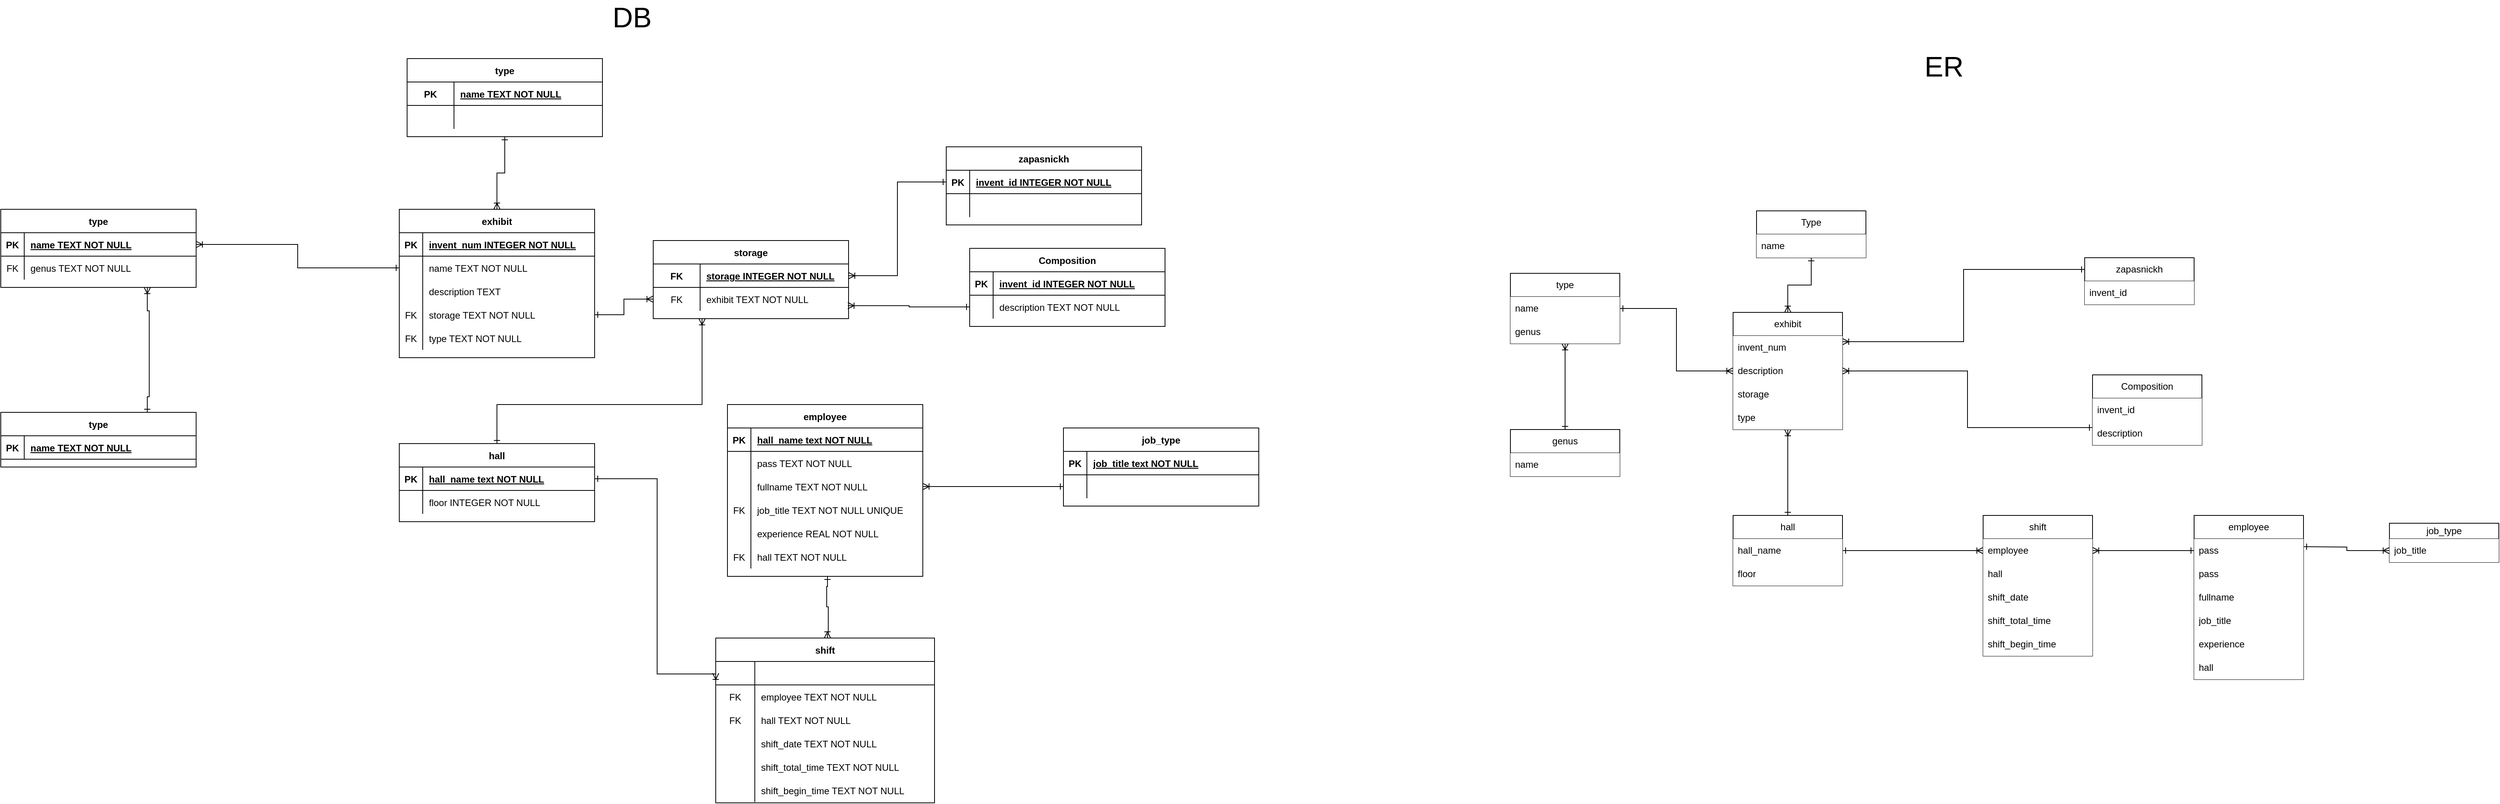 <mxfile version="23.1.5" type="github">
  <diagram id="R2lEEEUBdFMjLlhIrx00" name="Page-1">
    <mxGraphModel dx="2673" dy="1553" grid="0" gridSize="100" guides="1" tooltips="1" connect="1" arrows="1" fold="1" page="1" pageScale="1" pageWidth="1920" pageHeight="1200" math="0" shadow="0" extFonts="Permanent Marker^https://fonts.googleapis.com/css?family=Permanent+Marker">
      <root>
        <mxCell id="0" />
        <mxCell id="1" parent="0" />
        <mxCell id="C-vyLk0tnHw3VtMMgP7b-2" value="Composition" style="shape=table;startSize=30;container=1;collapsible=1;childLayout=tableLayout;fixedRows=1;rowLines=0;fontStyle=1;align=center;resizeLast=1;" parent="1" vertex="1">
          <mxGeometry x="1422" y="386" width="250" height="100" as="geometry" />
        </mxCell>
        <mxCell id="C-vyLk0tnHw3VtMMgP7b-3" value="" style="shape=partialRectangle;collapsible=0;dropTarget=0;pointerEvents=0;fillColor=none;points=[[0,0.5],[1,0.5]];portConstraint=eastwest;top=0;left=0;right=0;bottom=1;" parent="C-vyLk0tnHw3VtMMgP7b-2" vertex="1">
          <mxGeometry y="30" width="250" height="30" as="geometry" />
        </mxCell>
        <mxCell id="C-vyLk0tnHw3VtMMgP7b-4" value="PK" style="shape=partialRectangle;overflow=hidden;connectable=0;fillColor=none;top=0;left=0;bottom=0;right=0;fontStyle=1;" parent="C-vyLk0tnHw3VtMMgP7b-3" vertex="1">
          <mxGeometry width="30" height="30" as="geometry">
            <mxRectangle width="30" height="30" as="alternateBounds" />
          </mxGeometry>
        </mxCell>
        <mxCell id="C-vyLk0tnHw3VtMMgP7b-5" value="invent_id INTEGER NOT NULL " style="shape=partialRectangle;overflow=hidden;connectable=0;fillColor=none;top=0;left=0;bottom=0;right=0;align=left;spacingLeft=6;fontStyle=5;" parent="C-vyLk0tnHw3VtMMgP7b-3" vertex="1">
          <mxGeometry x="30" width="220" height="30" as="geometry">
            <mxRectangle width="220" height="30" as="alternateBounds" />
          </mxGeometry>
        </mxCell>
        <mxCell id="C-vyLk0tnHw3VtMMgP7b-6" value="" style="shape=partialRectangle;collapsible=0;dropTarget=0;pointerEvents=0;fillColor=none;points=[[0,0.5],[1,0.5]];portConstraint=eastwest;top=0;left=0;right=0;bottom=0;" parent="C-vyLk0tnHw3VtMMgP7b-2" vertex="1">
          <mxGeometry y="60" width="250" height="30" as="geometry" />
        </mxCell>
        <mxCell id="C-vyLk0tnHw3VtMMgP7b-7" value="" style="shape=partialRectangle;overflow=hidden;connectable=0;fillColor=none;top=0;left=0;bottom=0;right=0;" parent="C-vyLk0tnHw3VtMMgP7b-6" vertex="1">
          <mxGeometry width="30" height="30" as="geometry">
            <mxRectangle width="30" height="30" as="alternateBounds" />
          </mxGeometry>
        </mxCell>
        <mxCell id="C-vyLk0tnHw3VtMMgP7b-8" value="description TEXT NOT NULL" style="shape=partialRectangle;overflow=hidden;connectable=0;fillColor=none;top=0;left=0;bottom=0;right=0;align=left;spacingLeft=6;" parent="C-vyLk0tnHw3VtMMgP7b-6" vertex="1">
          <mxGeometry x="30" width="220" height="30" as="geometry">
            <mxRectangle width="220" height="30" as="alternateBounds" />
          </mxGeometry>
        </mxCell>
        <mxCell id="C-vyLk0tnHw3VtMMgP7b-13" value="hall" style="shape=table;startSize=30;container=1;collapsible=1;childLayout=tableLayout;fixedRows=1;rowLines=0;fontStyle=1;align=center;resizeLast=1;" parent="1" vertex="1">
          <mxGeometry x="692" y="636" width="250" height="100" as="geometry" />
        </mxCell>
        <mxCell id="C-vyLk0tnHw3VtMMgP7b-14" value="" style="shape=partialRectangle;collapsible=0;dropTarget=0;pointerEvents=0;fillColor=none;points=[[0,0.5],[1,0.5]];portConstraint=eastwest;top=0;left=0;right=0;bottom=1;" parent="C-vyLk0tnHw3VtMMgP7b-13" vertex="1">
          <mxGeometry y="30" width="250" height="30" as="geometry" />
        </mxCell>
        <mxCell id="C-vyLk0tnHw3VtMMgP7b-15" value="PK" style="shape=partialRectangle;overflow=hidden;connectable=0;fillColor=none;top=0;left=0;bottom=0;right=0;fontStyle=1;" parent="C-vyLk0tnHw3VtMMgP7b-14" vertex="1">
          <mxGeometry width="30" height="30" as="geometry">
            <mxRectangle width="30" height="30" as="alternateBounds" />
          </mxGeometry>
        </mxCell>
        <mxCell id="C-vyLk0tnHw3VtMMgP7b-16" value="hall_name text NOT NULL " style="shape=partialRectangle;overflow=hidden;connectable=0;fillColor=none;top=0;left=0;bottom=0;right=0;align=left;spacingLeft=6;fontStyle=5;" parent="C-vyLk0tnHw3VtMMgP7b-14" vertex="1">
          <mxGeometry x="30" width="220" height="30" as="geometry">
            <mxRectangle width="220" height="30" as="alternateBounds" />
          </mxGeometry>
        </mxCell>
        <mxCell id="C-vyLk0tnHw3VtMMgP7b-17" value="" style="shape=partialRectangle;collapsible=0;dropTarget=0;pointerEvents=0;fillColor=none;points=[[0,0.5],[1,0.5]];portConstraint=eastwest;top=0;left=0;right=0;bottom=0;" parent="C-vyLk0tnHw3VtMMgP7b-13" vertex="1">
          <mxGeometry y="60" width="250" height="30" as="geometry" />
        </mxCell>
        <mxCell id="C-vyLk0tnHw3VtMMgP7b-18" value="" style="shape=partialRectangle;overflow=hidden;connectable=0;fillColor=none;top=0;left=0;bottom=0;right=0;" parent="C-vyLk0tnHw3VtMMgP7b-17" vertex="1">
          <mxGeometry width="30" height="30" as="geometry">
            <mxRectangle width="30" height="30" as="alternateBounds" />
          </mxGeometry>
        </mxCell>
        <mxCell id="C-vyLk0tnHw3VtMMgP7b-19" value="floor INTEGER NOT NULL" style="shape=partialRectangle;overflow=hidden;connectable=0;fillColor=none;top=0;left=0;bottom=0;right=0;align=left;spacingLeft=6;" parent="C-vyLk0tnHw3VtMMgP7b-17" vertex="1">
          <mxGeometry x="30" width="220" height="30" as="geometry">
            <mxRectangle width="220" height="30" as="alternateBounds" />
          </mxGeometry>
        </mxCell>
        <mxCell id="C-vyLk0tnHw3VtMMgP7b-23" value="exhibit" style="shape=table;startSize=30;container=1;collapsible=1;childLayout=tableLayout;fixedRows=1;rowLines=0;fontStyle=1;align=center;resizeLast=1;" parent="1" vertex="1">
          <mxGeometry x="692" y="336" width="250" height="190" as="geometry" />
        </mxCell>
        <mxCell id="C-vyLk0tnHw3VtMMgP7b-24" value="" style="shape=partialRectangle;collapsible=0;dropTarget=0;pointerEvents=0;fillColor=none;points=[[0,0.5],[1,0.5]];portConstraint=eastwest;top=0;left=0;right=0;bottom=1;" parent="C-vyLk0tnHw3VtMMgP7b-23" vertex="1">
          <mxGeometry y="30" width="250" height="30" as="geometry" />
        </mxCell>
        <mxCell id="C-vyLk0tnHw3VtMMgP7b-25" value="PK" style="shape=partialRectangle;overflow=hidden;connectable=0;fillColor=none;top=0;left=0;bottom=0;right=0;fontStyle=1;" parent="C-vyLk0tnHw3VtMMgP7b-24" vertex="1">
          <mxGeometry width="30" height="30" as="geometry">
            <mxRectangle width="30" height="30" as="alternateBounds" />
          </mxGeometry>
        </mxCell>
        <mxCell id="C-vyLk0tnHw3VtMMgP7b-26" value="invent_num INTEGER NOT NULL " style="shape=partialRectangle;overflow=hidden;connectable=0;fillColor=none;top=0;left=0;bottom=0;right=0;align=left;spacingLeft=6;fontStyle=5;" parent="C-vyLk0tnHw3VtMMgP7b-24" vertex="1">
          <mxGeometry x="30" width="220" height="30" as="geometry">
            <mxRectangle width="220" height="30" as="alternateBounds" />
          </mxGeometry>
        </mxCell>
        <mxCell id="C-vyLk0tnHw3VtMMgP7b-27" value="" style="shape=partialRectangle;collapsible=0;dropTarget=0;pointerEvents=0;fillColor=none;points=[[0,0.5],[1,0.5]];portConstraint=eastwest;top=0;left=0;right=0;bottom=0;" parent="C-vyLk0tnHw3VtMMgP7b-23" vertex="1">
          <mxGeometry y="60" width="250" height="30" as="geometry" />
        </mxCell>
        <mxCell id="C-vyLk0tnHw3VtMMgP7b-28" value="" style="shape=partialRectangle;overflow=hidden;connectable=0;fillColor=none;top=0;left=0;bottom=0;right=0;" parent="C-vyLk0tnHw3VtMMgP7b-27" vertex="1">
          <mxGeometry width="30" height="30" as="geometry">
            <mxRectangle width="30" height="30" as="alternateBounds" />
          </mxGeometry>
        </mxCell>
        <mxCell id="C-vyLk0tnHw3VtMMgP7b-29" value="name TEXT NOT NULL" style="shape=partialRectangle;overflow=hidden;connectable=0;fillColor=none;top=0;left=0;bottom=0;right=0;align=left;spacingLeft=6;" parent="C-vyLk0tnHw3VtMMgP7b-27" vertex="1">
          <mxGeometry x="30" width="220" height="30" as="geometry">
            <mxRectangle width="220" height="30" as="alternateBounds" />
          </mxGeometry>
        </mxCell>
        <mxCell id="TThftAlcZuu8Pz_BllZR-26" value="" style="shape=partialRectangle;collapsible=0;dropTarget=0;pointerEvents=0;fillColor=none;points=[[0,0.5],[1,0.5]];portConstraint=eastwest;top=0;left=0;right=0;bottom=0;" parent="C-vyLk0tnHw3VtMMgP7b-23" vertex="1">
          <mxGeometry y="90" width="250" height="30" as="geometry" />
        </mxCell>
        <mxCell id="TThftAlcZuu8Pz_BllZR-27" value="" style="shape=partialRectangle;overflow=hidden;connectable=0;fillColor=none;top=0;left=0;bottom=0;right=0;" parent="TThftAlcZuu8Pz_BllZR-26" vertex="1">
          <mxGeometry width="30" height="30" as="geometry">
            <mxRectangle width="30" height="30" as="alternateBounds" />
          </mxGeometry>
        </mxCell>
        <mxCell id="TThftAlcZuu8Pz_BllZR-28" value="description TEXT " style="shape=partialRectangle;overflow=hidden;connectable=0;fillColor=none;top=0;left=0;bottom=0;right=0;align=left;spacingLeft=6;" parent="TThftAlcZuu8Pz_BllZR-26" vertex="1">
          <mxGeometry x="30" width="220" height="30" as="geometry">
            <mxRectangle width="220" height="30" as="alternateBounds" />
          </mxGeometry>
        </mxCell>
        <mxCell id="TThftAlcZuu8Pz_BllZR-110" value="" style="shape=partialRectangle;collapsible=0;dropTarget=0;pointerEvents=0;fillColor=none;points=[[0,0.5],[1,0.5]];portConstraint=eastwest;top=0;left=0;right=0;bottom=0;" parent="C-vyLk0tnHw3VtMMgP7b-23" vertex="1">
          <mxGeometry y="120" width="250" height="30" as="geometry" />
        </mxCell>
        <mxCell id="TThftAlcZuu8Pz_BllZR-111" value="FK" style="shape=partialRectangle;overflow=hidden;connectable=0;fillColor=none;top=0;left=0;bottom=0;right=0;" parent="TThftAlcZuu8Pz_BllZR-110" vertex="1">
          <mxGeometry width="30" height="30" as="geometry">
            <mxRectangle width="30" height="30" as="alternateBounds" />
          </mxGeometry>
        </mxCell>
        <mxCell id="TThftAlcZuu8Pz_BllZR-112" value="storage TEXT NOT NULL " style="shape=partialRectangle;overflow=hidden;connectable=0;fillColor=none;top=0;left=0;bottom=0;right=0;align=left;spacingLeft=6;" parent="TThftAlcZuu8Pz_BllZR-110" vertex="1">
          <mxGeometry x="30" width="220" height="30" as="geometry">
            <mxRectangle width="220" height="30" as="alternateBounds" />
          </mxGeometry>
        </mxCell>
        <mxCell id="7pWagDVVEGiZyBzJtmZo-100" value="" style="shape=partialRectangle;collapsible=0;dropTarget=0;pointerEvents=0;fillColor=none;points=[[0,0.5],[1,0.5]];portConstraint=eastwest;top=0;left=0;right=0;bottom=0;" vertex="1" parent="C-vyLk0tnHw3VtMMgP7b-23">
          <mxGeometry y="150" width="250" height="30" as="geometry" />
        </mxCell>
        <mxCell id="7pWagDVVEGiZyBzJtmZo-101" value="FK" style="shape=partialRectangle;overflow=hidden;connectable=0;fillColor=none;top=0;left=0;bottom=0;right=0;" vertex="1" parent="7pWagDVVEGiZyBzJtmZo-100">
          <mxGeometry width="30" height="30" as="geometry">
            <mxRectangle width="30" height="30" as="alternateBounds" />
          </mxGeometry>
        </mxCell>
        <mxCell id="7pWagDVVEGiZyBzJtmZo-102" value="type TEXT NOT NULL " style="shape=partialRectangle;overflow=hidden;connectable=0;fillColor=none;top=0;left=0;bottom=0;right=0;align=left;spacingLeft=6;" vertex="1" parent="7pWagDVVEGiZyBzJtmZo-100">
          <mxGeometry x="30" width="220" height="30" as="geometry">
            <mxRectangle width="220" height="30" as="alternateBounds" />
          </mxGeometry>
        </mxCell>
        <mxCell id="TThftAlcZuu8Pz_BllZR-33" value="employee" style="shape=table;startSize=30;container=1;collapsible=1;childLayout=tableLayout;fixedRows=1;rowLines=0;fontStyle=1;align=center;resizeLast=1;" parent="1" vertex="1">
          <mxGeometry x="1112" y="586" width="250" height="220" as="geometry" />
        </mxCell>
        <mxCell id="TThftAlcZuu8Pz_BllZR-34" value="" style="shape=partialRectangle;collapsible=0;dropTarget=0;pointerEvents=0;fillColor=none;points=[[0,0.5],[1,0.5]];portConstraint=eastwest;top=0;left=0;right=0;bottom=1;" parent="TThftAlcZuu8Pz_BllZR-33" vertex="1">
          <mxGeometry y="30" width="250" height="30" as="geometry" />
        </mxCell>
        <mxCell id="TThftAlcZuu8Pz_BllZR-35" value="PK" style="shape=partialRectangle;overflow=hidden;connectable=0;fillColor=none;top=0;left=0;bottom=0;right=0;fontStyle=1;" parent="TThftAlcZuu8Pz_BllZR-34" vertex="1">
          <mxGeometry width="30" height="30" as="geometry">
            <mxRectangle width="30" height="30" as="alternateBounds" />
          </mxGeometry>
        </mxCell>
        <mxCell id="TThftAlcZuu8Pz_BllZR-36" value="hall_name text NOT NULL " style="shape=partialRectangle;overflow=hidden;connectable=0;fillColor=none;top=0;left=0;bottom=0;right=0;align=left;spacingLeft=6;fontStyle=5;" parent="TThftAlcZuu8Pz_BllZR-34" vertex="1">
          <mxGeometry x="30" width="220" height="30" as="geometry">
            <mxRectangle width="220" height="30" as="alternateBounds" />
          </mxGeometry>
        </mxCell>
        <mxCell id="TThftAlcZuu8Pz_BllZR-37" value="" style="shape=partialRectangle;collapsible=0;dropTarget=0;pointerEvents=0;fillColor=none;points=[[0,0.5],[1,0.5]];portConstraint=eastwest;top=0;left=0;right=0;bottom=0;" parent="TThftAlcZuu8Pz_BllZR-33" vertex="1">
          <mxGeometry y="60" width="250" height="30" as="geometry" />
        </mxCell>
        <mxCell id="TThftAlcZuu8Pz_BllZR-38" value="" style="shape=partialRectangle;overflow=hidden;connectable=0;fillColor=none;top=0;left=0;bottom=0;right=0;" parent="TThftAlcZuu8Pz_BllZR-37" vertex="1">
          <mxGeometry width="30" height="30" as="geometry">
            <mxRectangle width="30" height="30" as="alternateBounds" />
          </mxGeometry>
        </mxCell>
        <mxCell id="TThftAlcZuu8Pz_BllZR-39" value="pass TEXT NOT NULL" style="shape=partialRectangle;overflow=hidden;connectable=0;fillColor=none;top=0;left=0;bottom=0;right=0;align=left;spacingLeft=6;" parent="TThftAlcZuu8Pz_BllZR-37" vertex="1">
          <mxGeometry x="30" width="220" height="30" as="geometry">
            <mxRectangle width="220" height="30" as="alternateBounds" />
          </mxGeometry>
        </mxCell>
        <mxCell id="TThftAlcZuu8Pz_BllZR-40" value="" style="shape=partialRectangle;collapsible=0;dropTarget=0;pointerEvents=0;fillColor=none;points=[[0,0.5],[1,0.5]];portConstraint=eastwest;top=0;left=0;right=0;bottom=0;" parent="TThftAlcZuu8Pz_BllZR-33" vertex="1">
          <mxGeometry y="90" width="250" height="30" as="geometry" />
        </mxCell>
        <mxCell id="TThftAlcZuu8Pz_BllZR-41" value="" style="shape=partialRectangle;overflow=hidden;connectable=0;fillColor=none;top=0;left=0;bottom=0;right=0;" parent="TThftAlcZuu8Pz_BllZR-40" vertex="1">
          <mxGeometry width="30" height="30" as="geometry">
            <mxRectangle width="30" height="30" as="alternateBounds" />
          </mxGeometry>
        </mxCell>
        <mxCell id="TThftAlcZuu8Pz_BllZR-42" value="fullname TEXT NOT NULL" style="shape=partialRectangle;overflow=hidden;connectable=0;fillColor=none;top=0;left=0;bottom=0;right=0;align=left;spacingLeft=6;" parent="TThftAlcZuu8Pz_BllZR-40" vertex="1">
          <mxGeometry x="30" width="220" height="30" as="geometry">
            <mxRectangle width="220" height="30" as="alternateBounds" />
          </mxGeometry>
        </mxCell>
        <mxCell id="TThftAlcZuu8Pz_BllZR-62" value="" style="shape=partialRectangle;collapsible=0;dropTarget=0;pointerEvents=0;fillColor=none;points=[[0,0.5],[1,0.5]];portConstraint=eastwest;top=0;left=0;right=0;bottom=0;" parent="TThftAlcZuu8Pz_BllZR-33" vertex="1">
          <mxGeometry y="120" width="250" height="30" as="geometry" />
        </mxCell>
        <mxCell id="TThftAlcZuu8Pz_BllZR-63" value="FK" style="shape=partialRectangle;overflow=hidden;connectable=0;fillColor=none;top=0;left=0;bottom=0;right=0;" parent="TThftAlcZuu8Pz_BllZR-62" vertex="1">
          <mxGeometry width="30" height="30" as="geometry">
            <mxRectangle width="30" height="30" as="alternateBounds" />
          </mxGeometry>
        </mxCell>
        <mxCell id="TThftAlcZuu8Pz_BllZR-64" value="job_title TEXT NOT NULL UNIQUE" style="shape=partialRectangle;overflow=hidden;connectable=0;fillColor=none;top=0;left=0;bottom=0;right=0;align=left;spacingLeft=6;" parent="TThftAlcZuu8Pz_BllZR-62" vertex="1">
          <mxGeometry x="30" width="220" height="30" as="geometry">
            <mxRectangle width="220" height="30" as="alternateBounds" />
          </mxGeometry>
        </mxCell>
        <mxCell id="TThftAlcZuu8Pz_BllZR-65" value="" style="shape=partialRectangle;collapsible=0;dropTarget=0;pointerEvents=0;fillColor=none;points=[[0,0.5],[1,0.5]];portConstraint=eastwest;top=0;left=0;right=0;bottom=0;" parent="TThftAlcZuu8Pz_BllZR-33" vertex="1">
          <mxGeometry y="150" width="250" height="30" as="geometry" />
        </mxCell>
        <mxCell id="TThftAlcZuu8Pz_BllZR-66" value="" style="shape=partialRectangle;overflow=hidden;connectable=0;fillColor=none;top=0;left=0;bottom=0;right=0;" parent="TThftAlcZuu8Pz_BllZR-65" vertex="1">
          <mxGeometry width="30" height="30" as="geometry">
            <mxRectangle width="30" height="30" as="alternateBounds" />
          </mxGeometry>
        </mxCell>
        <mxCell id="TThftAlcZuu8Pz_BllZR-67" value="experience REAL NOT NULL" style="shape=partialRectangle;overflow=hidden;connectable=0;fillColor=none;top=0;left=0;bottom=0;right=0;align=left;spacingLeft=6;" parent="TThftAlcZuu8Pz_BllZR-65" vertex="1">
          <mxGeometry x="30" width="220" height="30" as="geometry">
            <mxRectangle width="220" height="30" as="alternateBounds" />
          </mxGeometry>
        </mxCell>
        <mxCell id="TThftAlcZuu8Pz_BllZR-95" value="" style="shape=partialRectangle;collapsible=0;dropTarget=0;pointerEvents=0;fillColor=none;points=[[0,0.5],[1,0.5]];portConstraint=eastwest;top=0;left=0;right=0;bottom=0;" parent="TThftAlcZuu8Pz_BllZR-33" vertex="1">
          <mxGeometry y="180" width="250" height="30" as="geometry" />
        </mxCell>
        <mxCell id="TThftAlcZuu8Pz_BllZR-96" value="FK" style="shape=partialRectangle;overflow=hidden;connectable=0;fillColor=none;top=0;left=0;bottom=0;right=0;" parent="TThftAlcZuu8Pz_BllZR-95" vertex="1">
          <mxGeometry width="30" height="30" as="geometry">
            <mxRectangle width="30" height="30" as="alternateBounds" />
          </mxGeometry>
        </mxCell>
        <mxCell id="TThftAlcZuu8Pz_BllZR-97" value="hall TEXT NOT NULL" style="shape=partialRectangle;overflow=hidden;connectable=0;fillColor=none;top=0;left=0;bottom=0;right=0;align=left;spacingLeft=6;" parent="TThftAlcZuu8Pz_BllZR-95" vertex="1">
          <mxGeometry x="30" width="220" height="30" as="geometry">
            <mxRectangle width="220" height="30" as="alternateBounds" />
          </mxGeometry>
        </mxCell>
        <mxCell id="TThftAlcZuu8Pz_BllZR-43" value="job_type" style="shape=table;startSize=30;container=1;collapsible=1;childLayout=tableLayout;fixedRows=1;rowLines=0;fontStyle=1;align=center;resizeLast=1;" parent="1" vertex="1">
          <mxGeometry x="1542" y="616" width="250" height="100" as="geometry" />
        </mxCell>
        <mxCell id="TThftAlcZuu8Pz_BllZR-44" value="" style="shape=partialRectangle;collapsible=0;dropTarget=0;pointerEvents=0;fillColor=none;points=[[0,0.5],[1,0.5]];portConstraint=eastwest;top=0;left=0;right=0;bottom=1;" parent="TThftAlcZuu8Pz_BllZR-43" vertex="1">
          <mxGeometry y="30" width="250" height="30" as="geometry" />
        </mxCell>
        <mxCell id="TThftAlcZuu8Pz_BllZR-45" value="PK" style="shape=partialRectangle;overflow=hidden;connectable=0;fillColor=none;top=0;left=0;bottom=0;right=0;fontStyle=1;" parent="TThftAlcZuu8Pz_BllZR-44" vertex="1">
          <mxGeometry width="30" height="30" as="geometry">
            <mxRectangle width="30" height="30" as="alternateBounds" />
          </mxGeometry>
        </mxCell>
        <mxCell id="TThftAlcZuu8Pz_BllZR-46" value="job_title text NOT NULL " style="shape=partialRectangle;overflow=hidden;connectable=0;fillColor=none;top=0;left=0;bottom=0;right=0;align=left;spacingLeft=6;fontStyle=5;" parent="TThftAlcZuu8Pz_BllZR-44" vertex="1">
          <mxGeometry x="30" width="220" height="30" as="geometry">
            <mxRectangle width="220" height="30" as="alternateBounds" />
          </mxGeometry>
        </mxCell>
        <mxCell id="TThftAlcZuu8Pz_BllZR-47" value="" style="shape=partialRectangle;collapsible=0;dropTarget=0;pointerEvents=0;fillColor=none;points=[[0,0.5],[1,0.5]];portConstraint=eastwest;top=0;left=0;right=0;bottom=0;" parent="TThftAlcZuu8Pz_BllZR-43" vertex="1">
          <mxGeometry y="60" width="250" height="30" as="geometry" />
        </mxCell>
        <mxCell id="TThftAlcZuu8Pz_BllZR-48" value="" style="shape=partialRectangle;overflow=hidden;connectable=0;fillColor=none;top=0;left=0;bottom=0;right=0;" parent="TThftAlcZuu8Pz_BllZR-47" vertex="1">
          <mxGeometry width="30" height="30" as="geometry">
            <mxRectangle width="30" height="30" as="alternateBounds" />
          </mxGeometry>
        </mxCell>
        <mxCell id="TThftAlcZuu8Pz_BllZR-49" value="" style="shape=partialRectangle;overflow=hidden;connectable=0;fillColor=none;top=0;left=0;bottom=0;right=0;align=left;spacingLeft=6;" parent="TThftAlcZuu8Pz_BllZR-47" vertex="1">
          <mxGeometry x="30" width="220" height="30" as="geometry">
            <mxRectangle width="220" height="30" as="alternateBounds" />
          </mxGeometry>
        </mxCell>
        <mxCell id="TThftAlcZuu8Pz_BllZR-68" value="shift" style="shape=table;startSize=30;container=1;collapsible=1;childLayout=tableLayout;fixedRows=1;rowLines=0;fontStyle=1;align=center;resizeLast=1;" parent="1" vertex="1">
          <mxGeometry x="1097" y="885" width="280" height="211" as="geometry" />
        </mxCell>
        <mxCell id="TThftAlcZuu8Pz_BllZR-69" value="" style="shape=partialRectangle;collapsible=0;dropTarget=0;pointerEvents=0;fillColor=none;points=[[0,0.5],[1,0.5]];portConstraint=eastwest;top=0;left=0;right=0;bottom=1;" parent="TThftAlcZuu8Pz_BllZR-68" vertex="1">
          <mxGeometry y="30" width="280" height="30" as="geometry" />
        </mxCell>
        <mxCell id="TThftAlcZuu8Pz_BllZR-70" value="" style="shape=partialRectangle;overflow=hidden;connectable=0;fillColor=none;top=0;left=0;bottom=0;right=0;fontStyle=1;" parent="TThftAlcZuu8Pz_BllZR-69" vertex="1">
          <mxGeometry width="50" height="30" as="geometry">
            <mxRectangle width="50" height="30" as="alternateBounds" />
          </mxGeometry>
        </mxCell>
        <mxCell id="TThftAlcZuu8Pz_BllZR-71" value="" style="shape=partialRectangle;overflow=hidden;connectable=0;fillColor=none;top=0;left=0;bottom=0;right=0;align=left;spacingLeft=6;fontStyle=5;" parent="TThftAlcZuu8Pz_BllZR-69" vertex="1">
          <mxGeometry x="50" width="230" height="30" as="geometry">
            <mxRectangle width="230" height="30" as="alternateBounds" />
          </mxGeometry>
        </mxCell>
        <mxCell id="TThftAlcZuu8Pz_BllZR-72" value="" style="shape=partialRectangle;collapsible=0;dropTarget=0;pointerEvents=0;fillColor=none;points=[[0,0.5],[1,0.5]];portConstraint=eastwest;top=0;left=0;right=0;bottom=0;" parent="TThftAlcZuu8Pz_BllZR-68" vertex="1">
          <mxGeometry y="60" width="280" height="30" as="geometry" />
        </mxCell>
        <mxCell id="TThftAlcZuu8Pz_BllZR-73" value="FK" style="shape=partialRectangle;overflow=hidden;connectable=0;fillColor=none;top=0;left=0;bottom=0;right=0;" parent="TThftAlcZuu8Pz_BllZR-72" vertex="1">
          <mxGeometry width="50" height="30" as="geometry">
            <mxRectangle width="50" height="30" as="alternateBounds" />
          </mxGeometry>
        </mxCell>
        <mxCell id="TThftAlcZuu8Pz_BllZR-74" value="employee TEXT NOT NULL" style="shape=partialRectangle;overflow=hidden;connectable=0;fillColor=none;top=0;left=0;bottom=0;right=0;align=left;spacingLeft=6;" parent="TThftAlcZuu8Pz_BllZR-72" vertex="1">
          <mxGeometry x="50" width="230" height="30" as="geometry">
            <mxRectangle width="230" height="30" as="alternateBounds" />
          </mxGeometry>
        </mxCell>
        <mxCell id="TThftAlcZuu8Pz_BllZR-75" value="" style="shape=partialRectangle;collapsible=0;dropTarget=0;pointerEvents=0;fillColor=none;points=[[0,0.5],[1,0.5]];portConstraint=eastwest;top=0;left=0;right=0;bottom=0;" parent="TThftAlcZuu8Pz_BllZR-68" vertex="1">
          <mxGeometry y="90" width="280" height="30" as="geometry" />
        </mxCell>
        <mxCell id="TThftAlcZuu8Pz_BllZR-76" value="FK" style="shape=partialRectangle;overflow=hidden;connectable=0;fillColor=none;top=0;left=0;bottom=0;right=0;" parent="TThftAlcZuu8Pz_BllZR-75" vertex="1">
          <mxGeometry width="50" height="30" as="geometry">
            <mxRectangle width="50" height="30" as="alternateBounds" />
          </mxGeometry>
        </mxCell>
        <mxCell id="TThftAlcZuu8Pz_BllZR-77" value="hall TEXT NOT NULL" style="shape=partialRectangle;overflow=hidden;connectable=0;fillColor=none;top=0;left=0;bottom=0;right=0;align=left;spacingLeft=6;" parent="TThftAlcZuu8Pz_BllZR-75" vertex="1">
          <mxGeometry x="50" width="230" height="30" as="geometry">
            <mxRectangle width="230" height="30" as="alternateBounds" />
          </mxGeometry>
        </mxCell>
        <mxCell id="7pWagDVVEGiZyBzJtmZo-138" value="" style="shape=partialRectangle;collapsible=0;dropTarget=0;pointerEvents=0;fillColor=none;points=[[0,0.5],[1,0.5]];portConstraint=eastwest;top=0;left=0;right=0;bottom=0;" vertex="1" parent="TThftAlcZuu8Pz_BllZR-68">
          <mxGeometry y="120" width="280" height="30" as="geometry" />
        </mxCell>
        <mxCell id="7pWagDVVEGiZyBzJtmZo-139" value="" style="shape=partialRectangle;overflow=hidden;connectable=0;fillColor=none;top=0;left=0;bottom=0;right=0;" vertex="1" parent="7pWagDVVEGiZyBzJtmZo-138">
          <mxGeometry width="50" height="30" as="geometry">
            <mxRectangle width="50" height="30" as="alternateBounds" />
          </mxGeometry>
        </mxCell>
        <mxCell id="7pWagDVVEGiZyBzJtmZo-140" value="shift_date TEXT NOT NULL" style="shape=partialRectangle;overflow=hidden;connectable=0;fillColor=none;top=0;left=0;bottom=0;right=0;align=left;spacingLeft=6;" vertex="1" parent="7pWagDVVEGiZyBzJtmZo-138">
          <mxGeometry x="50" width="230" height="30" as="geometry">
            <mxRectangle width="230" height="30" as="alternateBounds" />
          </mxGeometry>
        </mxCell>
        <mxCell id="7pWagDVVEGiZyBzJtmZo-141" value="" style="shape=partialRectangle;collapsible=0;dropTarget=0;pointerEvents=0;fillColor=none;points=[[0,0.5],[1,0.5]];portConstraint=eastwest;top=0;left=0;right=0;bottom=0;" vertex="1" parent="TThftAlcZuu8Pz_BllZR-68">
          <mxGeometry y="150" width="280" height="30" as="geometry" />
        </mxCell>
        <mxCell id="7pWagDVVEGiZyBzJtmZo-142" value="" style="shape=partialRectangle;overflow=hidden;connectable=0;fillColor=none;top=0;left=0;bottom=0;right=0;" vertex="1" parent="7pWagDVVEGiZyBzJtmZo-141">
          <mxGeometry width="50" height="30" as="geometry">
            <mxRectangle width="50" height="30" as="alternateBounds" />
          </mxGeometry>
        </mxCell>
        <mxCell id="7pWagDVVEGiZyBzJtmZo-143" value="shift_total_time TEXT NOT NULL" style="shape=partialRectangle;overflow=hidden;connectable=0;fillColor=none;top=0;left=0;bottom=0;right=0;align=left;spacingLeft=6;" vertex="1" parent="7pWagDVVEGiZyBzJtmZo-141">
          <mxGeometry x="50" width="230" height="30" as="geometry">
            <mxRectangle width="230" height="30" as="alternateBounds" />
          </mxGeometry>
        </mxCell>
        <mxCell id="7pWagDVVEGiZyBzJtmZo-144" value="" style="shape=partialRectangle;collapsible=0;dropTarget=0;pointerEvents=0;fillColor=none;points=[[0,0.5],[1,0.5]];portConstraint=eastwest;top=0;left=0;right=0;bottom=0;" vertex="1" parent="TThftAlcZuu8Pz_BllZR-68">
          <mxGeometry y="180" width="280" height="30" as="geometry" />
        </mxCell>
        <mxCell id="7pWagDVVEGiZyBzJtmZo-145" value="" style="shape=partialRectangle;overflow=hidden;connectable=0;fillColor=none;top=0;left=0;bottom=0;right=0;" vertex="1" parent="7pWagDVVEGiZyBzJtmZo-144">
          <mxGeometry width="50" height="30" as="geometry">
            <mxRectangle width="50" height="30" as="alternateBounds" />
          </mxGeometry>
        </mxCell>
        <mxCell id="7pWagDVVEGiZyBzJtmZo-146" value="shift_begin_time TEXT NOT NULL" style="shape=partialRectangle;overflow=hidden;connectable=0;fillColor=none;top=0;left=0;bottom=0;right=0;align=left;spacingLeft=6;" vertex="1" parent="7pWagDVVEGiZyBzJtmZo-144">
          <mxGeometry x="50" width="230" height="30" as="geometry">
            <mxRectangle width="230" height="30" as="alternateBounds" />
          </mxGeometry>
        </mxCell>
        <mxCell id="TThftAlcZuu8Pz_BllZR-102" value="zapasnickh" style="shape=table;startSize=30;container=1;collapsible=1;childLayout=tableLayout;fixedRows=1;rowLines=0;fontStyle=1;align=center;resizeLast=1;" parent="1" vertex="1">
          <mxGeometry x="1392" y="256" width="250" height="100" as="geometry" />
        </mxCell>
        <mxCell id="TThftAlcZuu8Pz_BllZR-103" value="" style="shape=partialRectangle;collapsible=0;dropTarget=0;pointerEvents=0;fillColor=none;points=[[0,0.5],[1,0.5]];portConstraint=eastwest;top=0;left=0;right=0;bottom=1;" parent="TThftAlcZuu8Pz_BllZR-102" vertex="1">
          <mxGeometry y="30" width="250" height="30" as="geometry" />
        </mxCell>
        <mxCell id="TThftAlcZuu8Pz_BllZR-104" value="PK" style="shape=partialRectangle;overflow=hidden;connectable=0;fillColor=none;top=0;left=0;bottom=0;right=0;fontStyle=1;" parent="TThftAlcZuu8Pz_BllZR-103" vertex="1">
          <mxGeometry width="30" height="30" as="geometry">
            <mxRectangle width="30" height="30" as="alternateBounds" />
          </mxGeometry>
        </mxCell>
        <mxCell id="TThftAlcZuu8Pz_BllZR-105" value="invent_id INTEGER NOT NULL " style="shape=partialRectangle;overflow=hidden;connectable=0;fillColor=none;top=0;left=0;bottom=0;right=0;align=left;spacingLeft=6;fontStyle=5;" parent="TThftAlcZuu8Pz_BllZR-103" vertex="1">
          <mxGeometry x="30" width="220" height="30" as="geometry">
            <mxRectangle width="220" height="30" as="alternateBounds" />
          </mxGeometry>
        </mxCell>
        <mxCell id="TThftAlcZuu8Pz_BllZR-106" value="" style="shape=partialRectangle;collapsible=0;dropTarget=0;pointerEvents=0;fillColor=none;points=[[0,0.5],[1,0.5]];portConstraint=eastwest;top=0;left=0;right=0;bottom=0;" parent="TThftAlcZuu8Pz_BllZR-102" vertex="1">
          <mxGeometry y="60" width="250" height="30" as="geometry" />
        </mxCell>
        <mxCell id="TThftAlcZuu8Pz_BllZR-107" value="" style="shape=partialRectangle;overflow=hidden;connectable=0;fillColor=none;top=0;left=0;bottom=0;right=0;" parent="TThftAlcZuu8Pz_BllZR-106" vertex="1">
          <mxGeometry width="30" height="30" as="geometry">
            <mxRectangle width="30" height="30" as="alternateBounds" />
          </mxGeometry>
        </mxCell>
        <mxCell id="TThftAlcZuu8Pz_BllZR-108" value="" style="shape=partialRectangle;overflow=hidden;connectable=0;fillColor=none;top=0;left=0;bottom=0;right=0;align=left;spacingLeft=6;" parent="TThftAlcZuu8Pz_BllZR-106" vertex="1">
          <mxGeometry x="30" width="220" height="30" as="geometry">
            <mxRectangle width="220" height="30" as="alternateBounds" />
          </mxGeometry>
        </mxCell>
        <mxCell id="TThftAlcZuu8Pz_BllZR-113" value="storage" style="shape=table;startSize=30;container=1;collapsible=1;childLayout=tableLayout;fixedRows=1;rowLines=0;fontStyle=1;align=center;resizeLast=1;" parent="1" vertex="1">
          <mxGeometry x="1017" y="376" width="250" height="100" as="geometry" />
        </mxCell>
        <mxCell id="TThftAlcZuu8Pz_BllZR-114" value="" style="shape=partialRectangle;collapsible=0;dropTarget=0;pointerEvents=0;fillColor=none;points=[[0,0.5],[1,0.5]];portConstraint=eastwest;top=0;left=0;right=0;bottom=1;" parent="TThftAlcZuu8Pz_BllZR-113" vertex="1">
          <mxGeometry y="30" width="250" height="30" as="geometry" />
        </mxCell>
        <mxCell id="TThftAlcZuu8Pz_BllZR-115" value="FK" style="shape=partialRectangle;overflow=hidden;connectable=0;fillColor=none;top=0;left=0;bottom=0;right=0;fontStyle=1;" parent="TThftAlcZuu8Pz_BllZR-114" vertex="1">
          <mxGeometry width="60" height="30" as="geometry">
            <mxRectangle width="60" height="30" as="alternateBounds" />
          </mxGeometry>
        </mxCell>
        <mxCell id="TThftAlcZuu8Pz_BllZR-116" value="storage INTEGER NOT NULL " style="shape=partialRectangle;overflow=hidden;connectable=0;fillColor=none;top=0;left=0;bottom=0;right=0;align=left;spacingLeft=6;fontStyle=5;" parent="TThftAlcZuu8Pz_BllZR-114" vertex="1">
          <mxGeometry x="60" width="190" height="30" as="geometry">
            <mxRectangle width="190" height="30" as="alternateBounds" />
          </mxGeometry>
        </mxCell>
        <mxCell id="TThftAlcZuu8Pz_BllZR-117" value="" style="shape=partialRectangle;collapsible=0;dropTarget=0;pointerEvents=0;fillColor=none;points=[[0,0.5],[1,0.5]];portConstraint=eastwest;top=0;left=0;right=0;bottom=0;" parent="TThftAlcZuu8Pz_BllZR-113" vertex="1">
          <mxGeometry y="60" width="250" height="30" as="geometry" />
        </mxCell>
        <mxCell id="TThftAlcZuu8Pz_BllZR-118" value="FK" style="shape=partialRectangle;overflow=hidden;connectable=0;fillColor=none;top=0;left=0;bottom=0;right=0;" parent="TThftAlcZuu8Pz_BllZR-117" vertex="1">
          <mxGeometry width="60" height="30" as="geometry">
            <mxRectangle width="60" height="30" as="alternateBounds" />
          </mxGeometry>
        </mxCell>
        <mxCell id="TThftAlcZuu8Pz_BllZR-119" value="exhibit TEXT NOT NULL" style="shape=partialRectangle;overflow=hidden;connectable=0;fillColor=none;top=0;left=0;bottom=0;right=0;align=left;spacingLeft=6;" parent="TThftAlcZuu8Pz_BllZR-117" vertex="1">
          <mxGeometry x="60" width="190" height="30" as="geometry">
            <mxRectangle width="190" height="30" as="alternateBounds" />
          </mxGeometry>
        </mxCell>
        <mxCell id="7pWagDVVEGiZyBzJtmZo-1" value="&lt;font style=&quot;font-size: 36px;&quot;&gt;DB&lt;/font&gt;" style="text;html=1;align=center;verticalAlign=middle;whiteSpace=wrap;rounded=0;" vertex="1" parent="1">
          <mxGeometry x="960" y="75" width="60" height="30" as="geometry" />
        </mxCell>
        <mxCell id="7pWagDVVEGiZyBzJtmZo-59" style="edgeStyle=orthogonalEdgeStyle;rounded=0;orthogonalLoop=1;jettySize=auto;html=1;exitX=1;exitY=0.5;exitDx=0;exitDy=0;entryX=0;entryY=0.5;entryDx=0;entryDy=0;endArrow=ERoneToMany;endFill=0;startArrow=ERone;startFill=0;" edge="1" parent="1" source="7pWagDVVEGiZyBzJtmZo-3" target="7pWagDVVEGiZyBzJtmZo-42">
          <mxGeometry relative="1" as="geometry" />
        </mxCell>
        <mxCell id="7pWagDVVEGiZyBzJtmZo-3" value="hall" style="swimlane;fontStyle=0;childLayout=stackLayout;horizontal=1;startSize=30;horizontalStack=0;resizeParent=1;resizeParentMax=0;resizeLast=0;collapsible=1;marginBottom=0;whiteSpace=wrap;html=1;" vertex="1" parent="1">
          <mxGeometry x="2399" y="728" width="140" height="90" as="geometry" />
        </mxCell>
        <mxCell id="7pWagDVVEGiZyBzJtmZo-4" value="hall_name" style="text;strokeColor=none;fillColor=default;align=left;verticalAlign=middle;spacingLeft=4;spacingRight=4;overflow=hidden;points=[[0,0.5],[1,0.5]];portConstraint=eastwest;rotatable=0;whiteSpace=wrap;html=1;" vertex="1" parent="7pWagDVVEGiZyBzJtmZo-3">
          <mxGeometry y="30" width="140" height="30" as="geometry" />
        </mxCell>
        <mxCell id="7pWagDVVEGiZyBzJtmZo-5" value="floor" style="text;strokeColor=none;fillColor=default;align=left;verticalAlign=middle;spacingLeft=4;spacingRight=4;overflow=hidden;points=[[0,0.5],[1,0.5]];portConstraint=eastwest;rotatable=0;whiteSpace=wrap;html=1;" vertex="1" parent="7pWagDVVEGiZyBzJtmZo-3">
          <mxGeometry y="60" width="140" height="30" as="geometry" />
        </mxCell>
        <mxCell id="7pWagDVVEGiZyBzJtmZo-26" style="edgeStyle=orthogonalEdgeStyle;rounded=0;orthogonalLoop=1;jettySize=auto;html=1;exitX=0.5;exitY=1;exitDx=0;exitDy=0;entryX=0.5;entryY=0;entryDx=0;entryDy=0;endArrow=ERone;endFill=0;startArrow=ERoneToMany;startFill=0;" edge="1" parent="1" source="7pWagDVVEGiZyBzJtmZo-8" target="7pWagDVVEGiZyBzJtmZo-3">
          <mxGeometry relative="1" as="geometry" />
        </mxCell>
        <mxCell id="7pWagDVVEGiZyBzJtmZo-27" style="edgeStyle=orthogonalEdgeStyle;rounded=0;orthogonalLoop=1;jettySize=auto;html=1;exitX=1;exitY=0.25;exitDx=0;exitDy=0;entryX=0;entryY=0.25;entryDx=0;entryDy=0;endArrow=ERone;endFill=0;startArrow=ERoneToMany;startFill=0;" edge="1" parent="1" source="7pWagDVVEGiZyBzJtmZo-8" target="7pWagDVVEGiZyBzJtmZo-20">
          <mxGeometry relative="1" as="geometry">
            <mxPoint x="2819" y="528" as="targetPoint" />
          </mxGeometry>
        </mxCell>
        <mxCell id="7pWagDVVEGiZyBzJtmZo-8" value="exhibit" style="swimlane;fontStyle=0;childLayout=stackLayout;horizontal=1;startSize=30;horizontalStack=0;resizeParent=1;resizeParentMax=0;resizeLast=0;collapsible=1;marginBottom=0;whiteSpace=wrap;html=1;" vertex="1" parent="1">
          <mxGeometry x="2399" y="468" width="140" height="150" as="geometry" />
        </mxCell>
        <mxCell id="7pWagDVVEGiZyBzJtmZo-9" value="invent_num" style="text;strokeColor=none;fillColor=default;align=left;verticalAlign=middle;spacingLeft=4;spacingRight=4;overflow=hidden;points=[[0,0.5],[1,0.5]];portConstraint=eastwest;rotatable=0;whiteSpace=wrap;html=1;" vertex="1" parent="7pWagDVVEGiZyBzJtmZo-8">
          <mxGeometry y="30" width="140" height="30" as="geometry" />
        </mxCell>
        <mxCell id="7pWagDVVEGiZyBzJtmZo-10" value="description" style="text;strokeColor=none;fillColor=default;align=left;verticalAlign=middle;spacingLeft=4;spacingRight=4;overflow=hidden;points=[[0,0.5],[1,0.5]];portConstraint=eastwest;rotatable=0;whiteSpace=wrap;html=1;" vertex="1" parent="7pWagDVVEGiZyBzJtmZo-8">
          <mxGeometry y="60" width="140" height="30" as="geometry" />
        </mxCell>
        <mxCell id="7pWagDVVEGiZyBzJtmZo-11" value="storage" style="text;strokeColor=none;fillColor=default;align=left;verticalAlign=middle;spacingLeft=4;spacingRight=4;overflow=hidden;points=[[0,0.5],[1,0.5]];portConstraint=eastwest;rotatable=0;whiteSpace=wrap;html=1;" vertex="1" parent="7pWagDVVEGiZyBzJtmZo-8">
          <mxGeometry y="90" width="140" height="30" as="geometry" />
        </mxCell>
        <mxCell id="7pWagDVVEGiZyBzJtmZo-12" value="type" style="text;strokeColor=none;fillColor=default;align=left;verticalAlign=middle;spacingLeft=4;spacingRight=4;overflow=hidden;points=[[0,0.5],[1,0.5]];portConstraint=eastwest;rotatable=0;whiteSpace=wrap;html=1;" vertex="1" parent="7pWagDVVEGiZyBzJtmZo-8">
          <mxGeometry y="120" width="140" height="30" as="geometry" />
        </mxCell>
        <mxCell id="7pWagDVVEGiZyBzJtmZo-14" value="employee" style="swimlane;fontStyle=0;childLayout=stackLayout;horizontal=1;startSize=30;horizontalStack=0;resizeParent=1;resizeParentMax=0;resizeLast=0;collapsible=1;marginBottom=0;whiteSpace=wrap;html=1;" vertex="1" parent="1">
          <mxGeometry x="2989" y="728" width="140" height="210" as="geometry" />
        </mxCell>
        <mxCell id="7pWagDVVEGiZyBzJtmZo-15" value="pass" style="text;strokeColor=none;fillColor=default;align=left;verticalAlign=middle;spacingLeft=4;spacingRight=4;overflow=hidden;points=[[0,0.5],[1,0.5]];portConstraint=eastwest;rotatable=0;whiteSpace=wrap;html=1;" vertex="1" parent="7pWagDVVEGiZyBzJtmZo-14">
          <mxGeometry y="30" width="140" height="30" as="geometry" />
        </mxCell>
        <mxCell id="7pWagDVVEGiZyBzJtmZo-114" value="pass" style="text;strokeColor=none;fillColor=default;align=left;verticalAlign=middle;spacingLeft=4;spacingRight=4;overflow=hidden;points=[[0,0.5],[1,0.5]];portConstraint=eastwest;rotatable=0;whiteSpace=wrap;html=1;" vertex="1" parent="7pWagDVVEGiZyBzJtmZo-14">
          <mxGeometry y="60" width="140" height="30" as="geometry" />
        </mxCell>
        <mxCell id="7pWagDVVEGiZyBzJtmZo-16" value="fullname" style="text;strokeColor=none;fillColor=default;align=left;verticalAlign=middle;spacingLeft=4;spacingRight=4;overflow=hidden;points=[[0,0.5],[1,0.5]];portConstraint=eastwest;rotatable=0;whiteSpace=wrap;html=1;" vertex="1" parent="7pWagDVVEGiZyBzJtmZo-14">
          <mxGeometry y="90" width="140" height="30" as="geometry" />
        </mxCell>
        <mxCell id="7pWagDVVEGiZyBzJtmZo-17" value="job_title" style="text;strokeColor=none;fillColor=default;align=left;verticalAlign=middle;spacingLeft=4;spacingRight=4;overflow=hidden;points=[[0,0.5],[1,0.5]];portConstraint=eastwest;rotatable=0;whiteSpace=wrap;html=1;" vertex="1" parent="7pWagDVVEGiZyBzJtmZo-14">
          <mxGeometry y="120" width="140" height="30" as="geometry" />
        </mxCell>
        <mxCell id="7pWagDVVEGiZyBzJtmZo-18" value="experience" style="text;strokeColor=none;fillColor=default;align=left;verticalAlign=middle;spacingLeft=4;spacingRight=4;overflow=hidden;points=[[0,0.5],[1,0.5]];portConstraint=eastwest;rotatable=0;whiteSpace=wrap;html=1;" vertex="1" parent="7pWagDVVEGiZyBzJtmZo-14">
          <mxGeometry y="150" width="140" height="30" as="geometry" />
        </mxCell>
        <mxCell id="7pWagDVVEGiZyBzJtmZo-19" value="hall" style="text;strokeColor=none;fillColor=default;align=left;verticalAlign=middle;spacingLeft=4;spacingRight=4;overflow=hidden;points=[[0,0.5],[1,0.5]];portConstraint=eastwest;rotatable=0;whiteSpace=wrap;html=1;" vertex="1" parent="7pWagDVVEGiZyBzJtmZo-14">
          <mxGeometry y="180" width="140" height="30" as="geometry" />
        </mxCell>
        <mxCell id="7pWagDVVEGiZyBzJtmZo-20" value="zapasnickh" style="swimlane;fontStyle=0;childLayout=stackLayout;horizontal=1;startSize=30;horizontalStack=0;resizeParent=1;resizeParentMax=0;resizeLast=0;collapsible=1;marginBottom=0;whiteSpace=wrap;html=1;" vertex="1" parent="1">
          <mxGeometry x="2849" y="398" width="140" height="60" as="geometry" />
        </mxCell>
        <mxCell id="7pWagDVVEGiZyBzJtmZo-21" value="invent_id" style="text;strokeColor=none;fillColor=default;align=left;verticalAlign=middle;spacingLeft=4;spacingRight=4;overflow=hidden;points=[[0,0.5],[1,0.5]];portConstraint=eastwest;rotatable=0;whiteSpace=wrap;html=1;" vertex="1" parent="7pWagDVVEGiZyBzJtmZo-20">
          <mxGeometry y="30" width="140" height="30" as="geometry" />
        </mxCell>
        <mxCell id="7pWagDVVEGiZyBzJtmZo-23" value="Composition" style="swimlane;fontStyle=0;childLayout=stackLayout;horizontal=1;startSize=30;horizontalStack=0;resizeParent=1;resizeParentMax=0;resizeLast=0;collapsible=1;marginBottom=0;whiteSpace=wrap;html=1;" vertex="1" parent="1">
          <mxGeometry x="2859" y="548" width="140" height="90" as="geometry" />
        </mxCell>
        <mxCell id="7pWagDVVEGiZyBzJtmZo-24" value="invent_id" style="text;strokeColor=none;fillColor=default;align=left;verticalAlign=middle;spacingLeft=4;spacingRight=4;overflow=hidden;points=[[0,0.5],[1,0.5]];portConstraint=eastwest;rotatable=0;whiteSpace=wrap;html=1;" vertex="1" parent="7pWagDVVEGiZyBzJtmZo-23">
          <mxGeometry y="30" width="140" height="30" as="geometry" />
        </mxCell>
        <mxCell id="7pWagDVVEGiZyBzJtmZo-25" value="description" style="text;strokeColor=none;fillColor=default;align=left;verticalAlign=middle;spacingLeft=4;spacingRight=4;overflow=hidden;points=[[0,0.5],[1,0.5]];portConstraint=eastwest;rotatable=0;whiteSpace=wrap;html=1;" vertex="1" parent="7pWagDVVEGiZyBzJtmZo-23">
          <mxGeometry y="60" width="140" height="30" as="geometry" />
        </mxCell>
        <mxCell id="7pWagDVVEGiZyBzJtmZo-28" style="edgeStyle=orthogonalEdgeStyle;rounded=0;orthogonalLoop=1;jettySize=auto;html=1;exitX=1;exitY=0.5;exitDx=0;exitDy=0;entryX=0;entryY=0.75;entryDx=0;entryDy=0;endArrow=ERone;endFill=0;startArrow=ERoneToMany;startFill=0;" edge="1" parent="1" source="7pWagDVVEGiZyBzJtmZo-10" target="7pWagDVVEGiZyBzJtmZo-23">
          <mxGeometry relative="1" as="geometry" />
        </mxCell>
        <mxCell id="7pWagDVVEGiZyBzJtmZo-30" value="type" style="swimlane;fontStyle=0;childLayout=stackLayout;horizontal=1;startSize=30;horizontalStack=0;resizeParent=1;resizeParentMax=0;resizeLast=0;collapsible=1;marginBottom=0;whiteSpace=wrap;html=1;" vertex="1" parent="1">
          <mxGeometry x="2114" y="418" width="140" height="90" as="geometry" />
        </mxCell>
        <mxCell id="7pWagDVVEGiZyBzJtmZo-32" value="name" style="text;strokeColor=none;fillColor=default;align=left;verticalAlign=middle;spacingLeft=4;spacingRight=4;overflow=hidden;points=[[0,0.5],[1,0.5]];portConstraint=eastwest;rotatable=0;whiteSpace=wrap;html=1;" vertex="1" parent="7pWagDVVEGiZyBzJtmZo-30">
          <mxGeometry y="30" width="140" height="30" as="geometry" />
        </mxCell>
        <mxCell id="7pWagDVVEGiZyBzJtmZo-64" value="genus" style="text;strokeColor=none;fillColor=default;align=left;verticalAlign=middle;spacingLeft=4;spacingRight=4;overflow=hidden;points=[[0,0.5],[1,0.5]];portConstraint=eastwest;rotatable=0;whiteSpace=wrap;html=1;" vertex="1" parent="7pWagDVVEGiZyBzJtmZo-30">
          <mxGeometry y="60" width="140" height="30" as="geometry" />
        </mxCell>
        <mxCell id="7pWagDVVEGiZyBzJtmZo-33" value="genus" style="swimlane;fontStyle=0;childLayout=stackLayout;horizontal=1;startSize=30;horizontalStack=0;resizeParent=1;resizeParentMax=0;resizeLast=0;collapsible=1;marginBottom=0;whiteSpace=wrap;html=1;" vertex="1" parent="1">
          <mxGeometry x="2114" y="618" width="140" height="60" as="geometry" />
        </mxCell>
        <mxCell id="7pWagDVVEGiZyBzJtmZo-34" value="name" style="text;strokeColor=none;fillColor=default;align=left;verticalAlign=middle;spacingLeft=4;spacingRight=4;overflow=hidden;points=[[0,0.5],[1,0.5]];portConstraint=eastwest;rotatable=0;whiteSpace=wrap;html=1;" vertex="1" parent="7pWagDVVEGiZyBzJtmZo-33">
          <mxGeometry y="30" width="140" height="30" as="geometry" />
        </mxCell>
        <mxCell id="7pWagDVVEGiZyBzJtmZo-63" style="edgeStyle=orthogonalEdgeStyle;rounded=0;orthogonalLoop=1;jettySize=auto;html=1;exitX=0.5;exitY=1;exitDx=0;exitDy=0;startArrow=ERone;startFill=0;endArrow=ERoneToMany;endFill=0;" edge="1" parent="1" source="7pWagDVVEGiZyBzJtmZo-36" target="7pWagDVVEGiZyBzJtmZo-8">
          <mxGeometry relative="1" as="geometry" />
        </mxCell>
        <mxCell id="7pWagDVVEGiZyBzJtmZo-36" value="Type" style="swimlane;fontStyle=0;childLayout=stackLayout;horizontal=1;startSize=30;horizontalStack=0;resizeParent=1;resizeParentMax=0;resizeLast=0;collapsible=1;marginBottom=0;whiteSpace=wrap;html=1;" vertex="1" parent="1">
          <mxGeometry x="2429" y="338" width="140" height="60" as="geometry" />
        </mxCell>
        <mxCell id="7pWagDVVEGiZyBzJtmZo-38" value="name" style="text;strokeColor=none;fillColor=default;align=left;verticalAlign=middle;spacingLeft=4;spacingRight=4;overflow=hidden;points=[[0,0.5],[1,0.5]];portConstraint=eastwest;rotatable=0;whiteSpace=wrap;html=1;" vertex="1" parent="7pWagDVVEGiZyBzJtmZo-36">
          <mxGeometry y="30" width="140" height="30" as="geometry" />
        </mxCell>
        <mxCell id="7pWagDVVEGiZyBzJtmZo-41" value="shift" style="swimlane;fontStyle=0;childLayout=stackLayout;horizontal=1;startSize=30;horizontalStack=0;resizeParent=1;resizeParentMax=0;resizeLast=0;collapsible=1;marginBottom=0;whiteSpace=wrap;html=1;" vertex="1" parent="1">
          <mxGeometry x="2719" y="728" width="140" height="180" as="geometry" />
        </mxCell>
        <mxCell id="7pWagDVVEGiZyBzJtmZo-42" value="employee" style="text;strokeColor=none;fillColor=default;align=left;verticalAlign=middle;spacingLeft=4;spacingRight=4;overflow=hidden;points=[[0,0.5],[1,0.5]];portConstraint=eastwest;rotatable=0;whiteSpace=wrap;html=1;" vertex="1" parent="7pWagDVVEGiZyBzJtmZo-41">
          <mxGeometry y="30" width="140" height="30" as="geometry" />
        </mxCell>
        <mxCell id="7pWagDVVEGiZyBzJtmZo-43" value="hall" style="text;strokeColor=none;fillColor=default;align=left;verticalAlign=middle;spacingLeft=4;spacingRight=4;overflow=hidden;points=[[0,0.5],[1,0.5]];portConstraint=eastwest;rotatable=0;whiteSpace=wrap;html=1;" vertex="1" parent="7pWagDVVEGiZyBzJtmZo-41">
          <mxGeometry y="60" width="140" height="30" as="geometry" />
        </mxCell>
        <mxCell id="7pWagDVVEGiZyBzJtmZo-68" value="shift_date" style="text;strokeColor=none;fillColor=default;align=left;verticalAlign=middle;spacingLeft=4;spacingRight=4;overflow=hidden;points=[[0,0.5],[1,0.5]];portConstraint=eastwest;rotatable=0;whiteSpace=wrap;html=1;" vertex="1" parent="7pWagDVVEGiZyBzJtmZo-41">
          <mxGeometry y="90" width="140" height="30" as="geometry" />
        </mxCell>
        <mxCell id="7pWagDVVEGiZyBzJtmZo-69" value="shift_total_time" style="text;strokeColor=none;fillColor=default;align=left;verticalAlign=middle;spacingLeft=4;spacingRight=4;overflow=hidden;points=[[0,0.5],[1,0.5]];portConstraint=eastwest;rotatable=0;whiteSpace=wrap;html=1;" vertex="1" parent="7pWagDVVEGiZyBzJtmZo-41">
          <mxGeometry y="120" width="140" height="30" as="geometry" />
        </mxCell>
        <mxCell id="7pWagDVVEGiZyBzJtmZo-70" value="shift_begin_time" style="text;strokeColor=none;fillColor=default;align=left;verticalAlign=middle;spacingLeft=4;spacingRight=4;overflow=hidden;points=[[0,0.5],[1,0.5]];portConstraint=eastwest;rotatable=0;whiteSpace=wrap;html=1;" vertex="1" parent="7pWagDVVEGiZyBzJtmZo-41">
          <mxGeometry y="150" width="140" height="30" as="geometry" />
        </mxCell>
        <mxCell id="7pWagDVVEGiZyBzJtmZo-55" style="edgeStyle=orthogonalEdgeStyle;rounded=0;orthogonalLoop=1;jettySize=auto;html=1;exitX=0.5;exitY=1;exitDx=0;exitDy=0;entryX=0.5;entryY=0;entryDx=0;entryDy=0;endArrow=ERone;endFill=0;startArrow=ERoneToMany;startFill=0;" edge="1" parent="1" source="7pWagDVVEGiZyBzJtmZo-30" target="7pWagDVVEGiZyBzJtmZo-33">
          <mxGeometry relative="1" as="geometry">
            <mxPoint x="2149" y="805" as="sourcePoint" />
            <mxPoint x="2469" y="878" as="targetPoint" />
          </mxGeometry>
        </mxCell>
        <mxCell id="7pWagDVVEGiZyBzJtmZo-57" style="edgeStyle=orthogonalEdgeStyle;rounded=0;orthogonalLoop=1;jettySize=auto;html=1;exitX=0;exitY=0.5;exitDx=0;exitDy=0;entryX=1;entryY=0.5;entryDx=0;entryDy=0;endArrow=ERone;endFill=0;startArrow=ERoneToMany;startFill=0;" edge="1" parent="1" source="7pWagDVVEGiZyBzJtmZo-8" target="7pWagDVVEGiZyBzJtmZo-30">
          <mxGeometry relative="1" as="geometry">
            <mxPoint x="2299" y="328" as="sourcePoint" />
            <mxPoint x="2334" y="438" as="targetPoint" />
          </mxGeometry>
        </mxCell>
        <mxCell id="7pWagDVVEGiZyBzJtmZo-60" style="edgeStyle=orthogonalEdgeStyle;rounded=0;orthogonalLoop=1;jettySize=auto;html=1;exitX=1;exitY=0.5;exitDx=0;exitDy=0;entryX=0;entryY=0.5;entryDx=0;entryDy=0;endArrow=ERone;endFill=0;startArrow=ERoneToMany;startFill=0;" edge="1" parent="1" source="7pWagDVVEGiZyBzJtmZo-42" target="7pWagDVVEGiZyBzJtmZo-15">
          <mxGeometry relative="1" as="geometry" />
        </mxCell>
        <mxCell id="7pWagDVVEGiZyBzJtmZo-71" value="&lt;font style=&quot;font-size: 36px;&quot;&gt;ER&lt;/font&gt;" style="text;html=1;align=center;verticalAlign=middle;whiteSpace=wrap;rounded=0;" vertex="1" parent="1">
          <mxGeometry x="2639" y="138" width="60" height="30" as="geometry" />
        </mxCell>
        <mxCell id="7pWagDVVEGiZyBzJtmZo-72" value="type" style="shape=table;startSize=30;container=1;collapsible=1;childLayout=tableLayout;fixedRows=1;rowLines=0;fontStyle=1;align=center;resizeLast=1;" vertex="1" parent="1">
          <mxGeometry x="182" y="336" width="250" height="100" as="geometry" />
        </mxCell>
        <mxCell id="7pWagDVVEGiZyBzJtmZo-73" value="" style="shape=partialRectangle;collapsible=0;dropTarget=0;pointerEvents=0;fillColor=none;points=[[0,0.5],[1,0.5]];portConstraint=eastwest;top=0;left=0;right=0;bottom=1;" vertex="1" parent="7pWagDVVEGiZyBzJtmZo-72">
          <mxGeometry y="30" width="250" height="30" as="geometry" />
        </mxCell>
        <mxCell id="7pWagDVVEGiZyBzJtmZo-74" value="PK" style="shape=partialRectangle;overflow=hidden;connectable=0;fillColor=none;top=0;left=0;bottom=0;right=0;fontStyle=1;" vertex="1" parent="7pWagDVVEGiZyBzJtmZo-73">
          <mxGeometry width="30" height="30" as="geometry">
            <mxRectangle width="30" height="30" as="alternateBounds" />
          </mxGeometry>
        </mxCell>
        <mxCell id="7pWagDVVEGiZyBzJtmZo-75" value="name TEXT NOT NULL " style="shape=partialRectangle;overflow=hidden;connectable=0;fillColor=none;top=0;left=0;bottom=0;right=0;align=left;spacingLeft=6;fontStyle=5;" vertex="1" parent="7pWagDVVEGiZyBzJtmZo-73">
          <mxGeometry x="30" width="220" height="30" as="geometry">
            <mxRectangle width="220" height="30" as="alternateBounds" />
          </mxGeometry>
        </mxCell>
        <mxCell id="7pWagDVVEGiZyBzJtmZo-82" value="" style="shape=partialRectangle;collapsible=0;dropTarget=0;pointerEvents=0;fillColor=none;points=[[0,0.5],[1,0.5]];portConstraint=eastwest;top=0;left=0;right=0;bottom=0;" vertex="1" parent="7pWagDVVEGiZyBzJtmZo-72">
          <mxGeometry y="60" width="250" height="30" as="geometry" />
        </mxCell>
        <mxCell id="7pWagDVVEGiZyBzJtmZo-83" value="FK" style="shape=partialRectangle;overflow=hidden;connectable=0;fillColor=none;top=0;left=0;bottom=0;right=0;" vertex="1" parent="7pWagDVVEGiZyBzJtmZo-82">
          <mxGeometry width="30" height="30" as="geometry">
            <mxRectangle width="30" height="30" as="alternateBounds" />
          </mxGeometry>
        </mxCell>
        <mxCell id="7pWagDVVEGiZyBzJtmZo-84" value="genus TEXT NOT NULL " style="shape=partialRectangle;overflow=hidden;connectable=0;fillColor=none;top=0;left=0;bottom=0;right=0;align=left;spacingLeft=6;" vertex="1" parent="7pWagDVVEGiZyBzJtmZo-82">
          <mxGeometry x="30" width="220" height="30" as="geometry">
            <mxRectangle width="220" height="30" as="alternateBounds" />
          </mxGeometry>
        </mxCell>
        <mxCell id="7pWagDVVEGiZyBzJtmZo-88" value="type" style="shape=table;startSize=30;container=1;collapsible=1;childLayout=tableLayout;fixedRows=1;rowLines=0;fontStyle=1;align=center;resizeLast=1;" vertex="1" parent="1">
          <mxGeometry x="182" y="596" width="250" height="70" as="geometry" />
        </mxCell>
        <mxCell id="7pWagDVVEGiZyBzJtmZo-89" value="" style="shape=partialRectangle;collapsible=0;dropTarget=0;pointerEvents=0;fillColor=none;points=[[0,0.5],[1,0.5]];portConstraint=eastwest;top=0;left=0;right=0;bottom=1;" vertex="1" parent="7pWagDVVEGiZyBzJtmZo-88">
          <mxGeometry y="30" width="250" height="30" as="geometry" />
        </mxCell>
        <mxCell id="7pWagDVVEGiZyBzJtmZo-90" value="PK" style="shape=partialRectangle;overflow=hidden;connectable=0;fillColor=none;top=0;left=0;bottom=0;right=0;fontStyle=1;" vertex="1" parent="7pWagDVVEGiZyBzJtmZo-89">
          <mxGeometry width="30" height="30" as="geometry">
            <mxRectangle width="30" height="30" as="alternateBounds" />
          </mxGeometry>
        </mxCell>
        <mxCell id="7pWagDVVEGiZyBzJtmZo-91" value="name TEXT NOT NULL " style="shape=partialRectangle;overflow=hidden;connectable=0;fillColor=none;top=0;left=0;bottom=0;right=0;align=left;spacingLeft=6;fontStyle=5;" vertex="1" parent="7pWagDVVEGiZyBzJtmZo-89">
          <mxGeometry x="30" width="220" height="30" as="geometry">
            <mxRectangle width="220" height="30" as="alternateBounds" />
          </mxGeometry>
        </mxCell>
        <mxCell id="7pWagDVVEGiZyBzJtmZo-99" style="edgeStyle=orthogonalEdgeStyle;rounded=0;orthogonalLoop=1;jettySize=auto;html=1;entryX=0.75;entryY=0;entryDx=0;entryDy=0;endArrow=ERone;endFill=0;startArrow=ERoneToMany;startFill=0;exitX=0.75;exitY=1;exitDx=0;exitDy=0;" edge="1" parent="1" source="7pWagDVVEGiZyBzJtmZo-72" target="7pWagDVVEGiZyBzJtmZo-88">
          <mxGeometry relative="1" as="geometry">
            <mxPoint x="372" y="466" as="sourcePoint" />
            <mxPoint x="367" y="576" as="targetPoint" />
            <Array as="points">
              <mxPoint x="369" y="466" />
              <mxPoint x="372" y="466" />
              <mxPoint x="372" y="576" />
              <mxPoint x="369" y="576" />
            </Array>
          </mxGeometry>
        </mxCell>
        <mxCell id="7pWagDVVEGiZyBzJtmZo-103" style="edgeStyle=orthogonalEdgeStyle;rounded=0;orthogonalLoop=1;jettySize=auto;html=1;exitX=1;exitY=0.5;exitDx=0;exitDy=0;endArrow=ERone;endFill=0;startArrow=ERoneToMany;startFill=0;" edge="1" parent="1" source="7pWagDVVEGiZyBzJtmZo-73" target="C-vyLk0tnHw3VtMMgP7b-27">
          <mxGeometry relative="1" as="geometry" />
        </mxCell>
        <mxCell id="7pWagDVVEGiZyBzJtmZo-105" value="job_type" style="swimlane;fontStyle=0;childLayout=stackLayout;horizontal=1;startSize=20;horizontalStack=0;resizeParent=1;resizeParentMax=0;resizeLast=0;collapsible=1;marginBottom=0;whiteSpace=wrap;html=1;" vertex="1" parent="1">
          <mxGeometry x="3239" y="738" width="140" height="50" as="geometry" />
        </mxCell>
        <mxCell id="7pWagDVVEGiZyBzJtmZo-109" value="job_title" style="text;strokeColor=none;fillColor=default;align=left;verticalAlign=middle;spacingLeft=4;spacingRight=4;overflow=hidden;points=[[0,0.5],[1,0.5]];portConstraint=eastwest;rotatable=0;whiteSpace=wrap;html=1;" vertex="1" parent="7pWagDVVEGiZyBzJtmZo-105">
          <mxGeometry y="20" width="140" height="30" as="geometry" />
        </mxCell>
        <mxCell id="7pWagDVVEGiZyBzJtmZo-112" style="edgeStyle=orthogonalEdgeStyle;rounded=0;orthogonalLoop=1;jettySize=auto;html=1;exitX=1;exitY=0.5;exitDx=0;exitDy=0;endArrow=ERoneToMany;endFill=0;startArrow=ERone;startFill=0;entryX=0;entryY=0.5;entryDx=0;entryDy=0;" edge="1" parent="1" target="7pWagDVVEGiZyBzJtmZo-109">
          <mxGeometry relative="1" as="geometry">
            <mxPoint x="3129" y="768" as="sourcePoint" />
            <mxPoint x="3269" y="763" as="targetPoint" />
          </mxGeometry>
        </mxCell>
        <mxCell id="7pWagDVVEGiZyBzJtmZo-116" style="edgeStyle=orthogonalEdgeStyle;rounded=0;orthogonalLoop=1;jettySize=auto;html=1;exitX=1;exitY=0.5;exitDx=0;exitDy=0;entryX=0;entryY=0.5;entryDx=0;entryDy=0;endArrow=ERone;endFill=0;startArrow=ERoneToMany;startFill=0;" edge="1" parent="1" source="TThftAlcZuu8Pz_BllZR-114" target="TThftAlcZuu8Pz_BllZR-103">
          <mxGeometry relative="1" as="geometry">
            <mxPoint x="1361.48" y="126" as="targetPoint" />
            <mxPoint x="1051.48" y="219" as="sourcePoint" />
          </mxGeometry>
        </mxCell>
        <mxCell id="7pWagDVVEGiZyBzJtmZo-117" style="edgeStyle=orthogonalEdgeStyle;rounded=0;orthogonalLoop=1;jettySize=auto;html=1;exitX=0.996;exitY=0.779;exitDx=0;exitDy=0;entryX=0;entryY=0.5;entryDx=0;entryDy=0;endArrow=ERone;endFill=0;startArrow=ERoneToMany;startFill=0;exitPerimeter=0;" edge="1" parent="1" source="TThftAlcZuu8Pz_BllZR-117" target="C-vyLk0tnHw3VtMMgP7b-6">
          <mxGeometry relative="1" as="geometry">
            <mxPoint x="1402" y="311" as="targetPoint" />
            <mxPoint x="1277" y="431" as="sourcePoint" />
          </mxGeometry>
        </mxCell>
        <mxCell id="7pWagDVVEGiZyBzJtmZo-118" style="edgeStyle=orthogonalEdgeStyle;rounded=0;orthogonalLoop=1;jettySize=auto;html=1;exitX=0.25;exitY=1;exitDx=0;exitDy=0;entryX=0.5;entryY=0;entryDx=0;entryDy=0;endArrow=ERone;endFill=0;startArrow=ERoneToMany;startFill=0;" edge="1" parent="1" source="TThftAlcZuu8Pz_BllZR-113" target="C-vyLk0tnHw3VtMMgP7b-13">
          <mxGeometry relative="1" as="geometry">
            <mxPoint x="1017" y="485.76" as="targetPoint" />
            <mxPoint x="892" y="605.76" as="sourcePoint" />
            <Array as="points">
              <mxPoint x="1079" y="586" />
              <mxPoint x="817" y="586" />
            </Array>
          </mxGeometry>
        </mxCell>
        <mxCell id="7pWagDVVEGiZyBzJtmZo-120" style="edgeStyle=orthogonalEdgeStyle;rounded=0;orthogonalLoop=1;jettySize=auto;html=1;exitX=0;exitY=0.5;exitDx=0;exitDy=0;entryX=1;entryY=0.5;entryDx=0;entryDy=0;endArrow=ERone;endFill=0;startArrow=ERoneToMany;startFill=0;" edge="1" parent="1" source="TThftAlcZuu8Pz_BllZR-117" target="TThftAlcZuu8Pz_BllZR-110">
          <mxGeometry relative="1" as="geometry">
            <mxPoint x="1422" y="331" as="targetPoint" />
            <mxPoint x="1297" y="451" as="sourcePoint" />
          </mxGeometry>
        </mxCell>
        <mxCell id="7pWagDVVEGiZyBzJtmZo-121" style="edgeStyle=orthogonalEdgeStyle;rounded=0;orthogonalLoop=1;jettySize=auto;html=1;exitX=0;exitY=0.5;exitDx=0;exitDy=0;entryX=1;entryY=0.5;entryDx=0;entryDy=0;endArrow=ERone;endFill=0;startArrow=ERoneToMany;startFill=0;" edge="1" parent="1" source="TThftAlcZuu8Pz_BllZR-69" target="C-vyLk0tnHw3VtMMgP7b-14">
          <mxGeometry relative="1" as="geometry">
            <mxPoint x="712" y="926" as="targetPoint" />
            <mxPoint x="975" y="766" as="sourcePoint" />
            <Array as="points">
              <mxPoint x="1022" y="931" />
              <mxPoint x="1022" y="681" />
            </Array>
          </mxGeometry>
        </mxCell>
        <mxCell id="7pWagDVVEGiZyBzJtmZo-122" style="edgeStyle=orthogonalEdgeStyle;rounded=0;orthogonalLoop=1;jettySize=auto;html=1;exitX=0.5;exitY=0;exitDx=0;exitDy=0;endArrow=ERone;endFill=0;startArrow=ERoneToMany;startFill=0;entryX=0.5;entryY=1;entryDx=0;entryDy=0;" edge="1" parent="1">
          <mxGeometry relative="1" as="geometry">
            <mxPoint x="1240.0" y="806" as="targetPoint" />
            <mxPoint x="1240.0" y="885" as="sourcePoint" />
            <Array as="points">
              <mxPoint x="1240" y="880" />
              <mxPoint x="1241" y="880" />
              <mxPoint x="1241" y="845" />
              <mxPoint x="1239" y="845" />
              <mxPoint x="1239" y="819" />
              <mxPoint x="1240" y="819" />
            </Array>
          </mxGeometry>
        </mxCell>
        <mxCell id="7pWagDVVEGiZyBzJtmZo-124" style="edgeStyle=orthogonalEdgeStyle;rounded=0;orthogonalLoop=1;jettySize=auto;html=1;exitX=1;exitY=0.5;exitDx=0;exitDy=0;entryX=0;entryY=0.5;entryDx=0;entryDy=0;endArrow=ERone;endFill=0;startArrow=ERoneToMany;startFill=0;" edge="1" parent="1" source="TThftAlcZuu8Pz_BllZR-40" target="TThftAlcZuu8Pz_BllZR-47">
          <mxGeometry relative="1" as="geometry">
            <mxPoint x="1518" y="686" as="targetPoint" />
            <mxPoint x="1362" y="684" as="sourcePoint" />
          </mxGeometry>
        </mxCell>
        <mxCell id="7pWagDVVEGiZyBzJtmZo-134" style="edgeStyle=orthogonalEdgeStyle;rounded=0;orthogonalLoop=1;jettySize=auto;html=1;exitX=0.5;exitY=1;exitDx=0;exitDy=0;entryX=0.5;entryY=0;entryDx=0;entryDy=0;startArrow=ERone;startFill=0;endArrow=ERoneToMany;endFill=0;" edge="1" parent="1" source="7pWagDVVEGiZyBzJtmZo-127" target="C-vyLk0tnHw3VtMMgP7b-23">
          <mxGeometry relative="1" as="geometry" />
        </mxCell>
        <mxCell id="7pWagDVVEGiZyBzJtmZo-127" value="type" style="shape=table;startSize=30;container=1;collapsible=1;childLayout=tableLayout;fixedRows=1;rowLines=0;fontStyle=1;align=center;resizeLast=1;" vertex="1" parent="1">
          <mxGeometry x="702" y="143" width="250" height="100" as="geometry" />
        </mxCell>
        <mxCell id="7pWagDVVEGiZyBzJtmZo-128" value="" style="shape=partialRectangle;collapsible=0;dropTarget=0;pointerEvents=0;fillColor=none;points=[[0,0.5],[1,0.5]];portConstraint=eastwest;top=0;left=0;right=0;bottom=1;" vertex="1" parent="7pWagDVVEGiZyBzJtmZo-127">
          <mxGeometry y="30" width="250" height="30" as="geometry" />
        </mxCell>
        <mxCell id="7pWagDVVEGiZyBzJtmZo-129" value="PK" style="shape=partialRectangle;overflow=hidden;connectable=0;fillColor=none;top=0;left=0;bottom=0;right=0;fontStyle=1;" vertex="1" parent="7pWagDVVEGiZyBzJtmZo-128">
          <mxGeometry width="60" height="30" as="geometry">
            <mxRectangle width="60" height="30" as="alternateBounds" />
          </mxGeometry>
        </mxCell>
        <mxCell id="7pWagDVVEGiZyBzJtmZo-130" value="name TEXT NOT NULL " style="shape=partialRectangle;overflow=hidden;connectable=0;fillColor=none;top=0;left=0;bottom=0;right=0;align=left;spacingLeft=6;fontStyle=5;" vertex="1" parent="7pWagDVVEGiZyBzJtmZo-128">
          <mxGeometry x="60" width="190" height="30" as="geometry">
            <mxRectangle width="190" height="30" as="alternateBounds" />
          </mxGeometry>
        </mxCell>
        <mxCell id="7pWagDVVEGiZyBzJtmZo-131" value="" style="shape=partialRectangle;collapsible=0;dropTarget=0;pointerEvents=0;fillColor=none;points=[[0,0.5],[1,0.5]];portConstraint=eastwest;top=0;left=0;right=0;bottom=0;" vertex="1" parent="7pWagDVVEGiZyBzJtmZo-127">
          <mxGeometry y="60" width="250" height="30" as="geometry" />
        </mxCell>
        <mxCell id="7pWagDVVEGiZyBzJtmZo-132" value="" style="shape=partialRectangle;overflow=hidden;connectable=0;fillColor=none;top=0;left=0;bottom=0;right=0;" vertex="1" parent="7pWagDVVEGiZyBzJtmZo-131">
          <mxGeometry width="60" height="30" as="geometry">
            <mxRectangle width="60" height="30" as="alternateBounds" />
          </mxGeometry>
        </mxCell>
        <mxCell id="7pWagDVVEGiZyBzJtmZo-133" value="" style="shape=partialRectangle;overflow=hidden;connectable=0;fillColor=none;top=0;left=0;bottom=0;right=0;align=left;spacingLeft=6;" vertex="1" parent="7pWagDVVEGiZyBzJtmZo-131">
          <mxGeometry x="60" width="190" height="30" as="geometry">
            <mxRectangle width="190" height="30" as="alternateBounds" />
          </mxGeometry>
        </mxCell>
      </root>
    </mxGraphModel>
  </diagram>
</mxfile>
